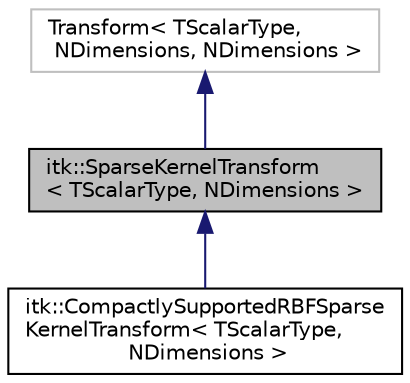 digraph "itk::SparseKernelTransform&lt; TScalarType, NDimensions &gt;"
{
  edge [fontname="Helvetica",fontsize="10",labelfontname="Helvetica",labelfontsize="10"];
  node [fontname="Helvetica",fontsize="10",shape=record];
  Node1 [label="itk::SparseKernelTransform\l\< TScalarType, NDimensions \>",height=0.2,width=0.4,color="black", fillcolor="grey75", style="filled", fontcolor="black"];
  Node2 -> Node1 [dir="back",color="midnightblue",fontsize="10",style="solid",fontname="Helvetica"];
  Node2 [label="Transform\< TScalarType,\l NDimensions, NDimensions \>",height=0.2,width=0.4,color="grey75", fillcolor="white", style="filled"];
  Node1 -> Node3 [dir="back",color="midnightblue",fontsize="10",style="solid",fontname="Helvetica"];
  Node3 [label="itk::CompactlySupportedRBFSparse\lKernelTransform\< TScalarType,\l NDimensions \>",height=0.2,width=0.4,color="black", fillcolor="white", style="filled",URL="$classitk_1_1_compactly_supported_r_b_f_sparse_kernel_transform.html"];
}
